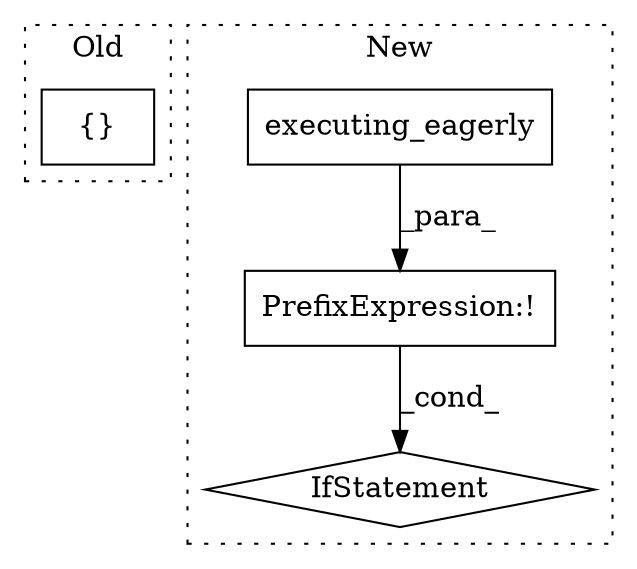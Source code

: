 digraph G {
subgraph cluster0 {
1 [label="{}" a="4" s="596,598" l="1,1" shape="box"];
label = "Old";
style="dotted";
}
subgraph cluster1 {
2 [label="executing_eagerly" a="32" s="519" l="19" shape="box"];
3 [label="IfStatement" a="25" s="483,538" l="4,2" shape="diamond"];
4 [label="PrefixExpression:!" a="38" s="515" l="1" shape="box"];
label = "New";
style="dotted";
}
2 -> 4 [label="_para_"];
4 -> 3 [label="_cond_"];
}